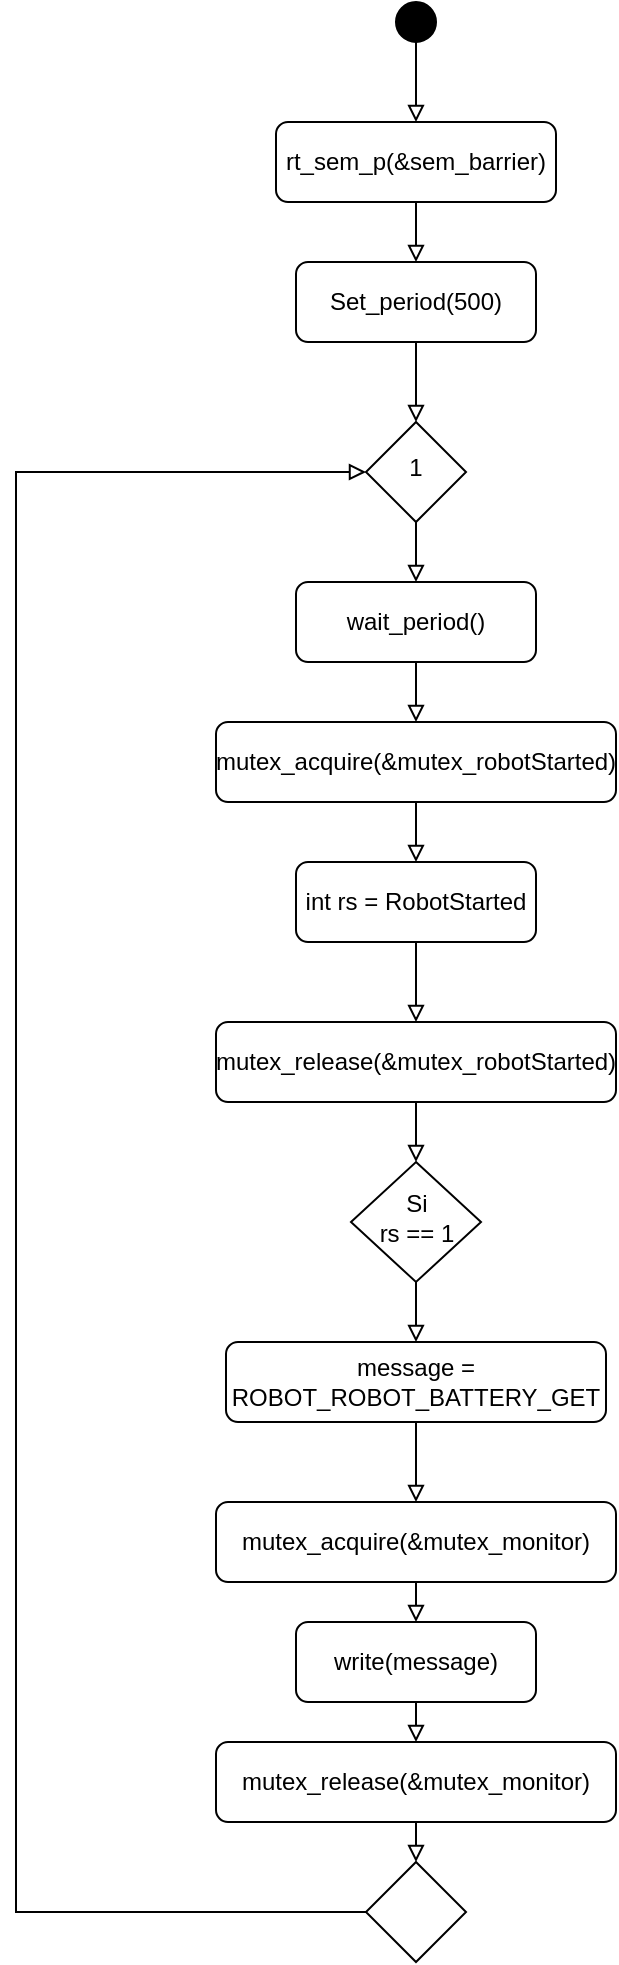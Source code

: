 <mxfile version="14.4.4" type="github">
  <diagram id="vcZxuax8qfSjwVFwOnmD" name="Page-1">
    <mxGraphModel dx="-304" dy="804" grid="1" gridSize="10" guides="1" tooltips="1" connect="1" arrows="1" fold="1" page="1" pageScale="1" pageWidth="827" pageHeight="1169" math="0" shadow="0">
      <root>
        <mxCell id="0" />
        <mxCell id="1" parent="0" />
        <mxCell id="ENlbirpKW4CU_j29Evr9-1" style="edgeStyle=orthogonalEdgeStyle;rounded=0;orthogonalLoop=1;jettySize=auto;html=1;exitX=0.5;exitY=1;exitDx=0;exitDy=0;entryX=0.5;entryY=0;entryDx=0;entryDy=0;endArrow=block;endFill=0;" parent="1" source="ENlbirpKW4CU_j29Evr9-2" target="ENlbirpKW4CU_j29Evr9-16" edge="1">
          <mxGeometry relative="1" as="geometry" />
        </mxCell>
        <mxCell id="ENlbirpKW4CU_j29Evr9-2" value="rt_sem_p(&amp;amp;sem_barrier)" style="rounded=1;whiteSpace=wrap;html=1;fontSize=12;glass=0;strokeWidth=1;shadow=0;" parent="1" vertex="1">
          <mxGeometry x="2000" y="120" width="140" height="40" as="geometry" />
        </mxCell>
        <mxCell id="ENlbirpKW4CU_j29Evr9-3" style="edgeStyle=orthogonalEdgeStyle;rounded=0;orthogonalLoop=1;jettySize=auto;html=1;exitX=0.5;exitY=1;exitDx=0;exitDy=0;entryX=0.5;entryY=0;entryDx=0;entryDy=0;endArrow=block;endFill=0;" parent="1" source="ENlbirpKW4CU_j29Evr9-4" target="ENlbirpKW4CU_j29Evr9-12" edge="1">
          <mxGeometry relative="1" as="geometry" />
        </mxCell>
        <mxCell id="ENlbirpKW4CU_j29Evr9-4" value="1" style="rhombus;whiteSpace=wrap;html=1;shadow=0;fontFamily=Helvetica;fontSize=12;align=center;strokeWidth=1;spacing=6;spacingTop=-4;" parent="1" vertex="1">
          <mxGeometry x="2045" y="270" width="50" height="50" as="geometry" />
        </mxCell>
        <mxCell id="knc9mubHdyKGY_kko6Td-1" style="edgeStyle=orthogonalEdgeStyle;rounded=0;orthogonalLoop=1;jettySize=auto;html=1;exitX=0.5;exitY=1;exitDx=0;exitDy=0;entryX=0.5;entryY=0;entryDx=0;entryDy=0;endArrow=block;endFill=0;" edge="1" parent="1" source="ENlbirpKW4CU_j29Evr9-6" target="ENlbirpKW4CU_j29Evr9-18">
          <mxGeometry relative="1" as="geometry" />
        </mxCell>
        <mxCell id="ENlbirpKW4CU_j29Evr9-6" value="int rs = RobotStarted" style="rounded=1;whiteSpace=wrap;html=1;fontSize=12;glass=0;strokeWidth=1;shadow=0;" parent="1" vertex="1">
          <mxGeometry x="2010" y="490" width="120" height="40" as="geometry" />
        </mxCell>
        <mxCell id="knc9mubHdyKGY_kko6Td-3" style="edgeStyle=orthogonalEdgeStyle;rounded=0;orthogonalLoop=1;jettySize=auto;html=1;exitX=0.5;exitY=1;exitDx=0;exitDy=0;entryX=0.5;entryY=0;entryDx=0;entryDy=0;endArrow=block;endFill=0;" edge="1" parent="1" source="ENlbirpKW4CU_j29Evr9-8" target="ENlbirpKW4CU_j29Evr9-20">
          <mxGeometry relative="1" as="geometry" />
        </mxCell>
        <mxCell id="ENlbirpKW4CU_j29Evr9-8" value="&lt;div&gt;Si&lt;/div&gt;&lt;div&gt;rs == 1&lt;br&gt;&lt;/div&gt;" style="rhombus;whiteSpace=wrap;html=1;shadow=0;fontFamily=Helvetica;fontSize=12;align=center;strokeWidth=1;spacing=6;spacingTop=-4;" parent="1" vertex="1">
          <mxGeometry x="2037.5" y="640" width="65" height="60" as="geometry" />
        </mxCell>
        <mxCell id="ENlbirpKW4CU_j29Evr9-9" style="edgeStyle=orthogonalEdgeStyle;rounded=0;orthogonalLoop=1;jettySize=auto;html=1;exitX=0.5;exitY=1;exitDx=0;exitDy=0;endArrow=block;endFill=0;" parent="1" source="ENlbirpKW4CU_j29Evr9-10" target="ENlbirpKW4CU_j29Evr9-6" edge="1">
          <mxGeometry relative="1" as="geometry" />
        </mxCell>
        <mxCell id="ENlbirpKW4CU_j29Evr9-10" value="mutex_acquire(&amp;amp;mutex_robotStarted)" style="rounded=1;whiteSpace=wrap;html=1;fontSize=12;glass=0;strokeWidth=1;shadow=0;" parent="1" vertex="1">
          <mxGeometry x="1970" y="420" width="200" height="40" as="geometry" />
        </mxCell>
        <mxCell id="ENlbirpKW4CU_j29Evr9-11" style="edgeStyle=orthogonalEdgeStyle;rounded=0;orthogonalLoop=1;jettySize=auto;html=1;exitX=0.5;exitY=1;exitDx=0;exitDy=0;entryX=0.5;entryY=0;entryDx=0;entryDy=0;endArrow=block;endFill=0;" parent="1" source="ENlbirpKW4CU_j29Evr9-12" target="ENlbirpKW4CU_j29Evr9-10" edge="1">
          <mxGeometry relative="1" as="geometry" />
        </mxCell>
        <mxCell id="ENlbirpKW4CU_j29Evr9-12" value="wait_period()" style="rounded=1;whiteSpace=wrap;html=1;fontSize=12;glass=0;strokeWidth=1;shadow=0;" parent="1" vertex="1">
          <mxGeometry x="2010" y="350" width="120" height="40" as="geometry" />
        </mxCell>
        <mxCell id="ENlbirpKW4CU_j29Evr9-13" style="edgeStyle=orthogonalEdgeStyle;rounded=0;orthogonalLoop=1;jettySize=auto;html=1;exitX=0.5;exitY=1;exitDx=0;exitDy=0;endArrow=block;endFill=0;" parent="1" source="ENlbirpKW4CU_j29Evr9-14" target="ENlbirpKW4CU_j29Evr9-2" edge="1">
          <mxGeometry relative="1" as="geometry" />
        </mxCell>
        <mxCell id="ENlbirpKW4CU_j29Evr9-14" value="" style="ellipse;whiteSpace=wrap;html=1;aspect=fixed;fillColor=#000000;" parent="1" vertex="1">
          <mxGeometry x="2060" y="60" width="20" height="20" as="geometry" />
        </mxCell>
        <mxCell id="ENlbirpKW4CU_j29Evr9-15" style="edgeStyle=orthogonalEdgeStyle;rounded=0;orthogonalLoop=1;jettySize=auto;html=1;exitX=0.5;exitY=1;exitDx=0;exitDy=0;entryX=0.5;entryY=0;entryDx=0;entryDy=0;endArrow=block;endFill=0;" parent="1" source="ENlbirpKW4CU_j29Evr9-16" target="ENlbirpKW4CU_j29Evr9-4" edge="1">
          <mxGeometry relative="1" as="geometry" />
        </mxCell>
        <mxCell id="ENlbirpKW4CU_j29Evr9-16" value="Set_period(500)" style="rounded=1;whiteSpace=wrap;html=1;fontSize=12;glass=0;strokeWidth=1;shadow=0;" parent="1" vertex="1">
          <mxGeometry x="2010" y="190" width="120" height="40" as="geometry" />
        </mxCell>
        <mxCell id="knc9mubHdyKGY_kko6Td-2" style="edgeStyle=orthogonalEdgeStyle;rounded=0;orthogonalLoop=1;jettySize=auto;html=1;exitX=0.5;exitY=1;exitDx=0;exitDy=0;entryX=0.5;entryY=0;entryDx=0;entryDy=0;endArrow=block;endFill=0;" edge="1" parent="1" source="ENlbirpKW4CU_j29Evr9-18" target="ENlbirpKW4CU_j29Evr9-8">
          <mxGeometry relative="1" as="geometry" />
        </mxCell>
        <mxCell id="ENlbirpKW4CU_j29Evr9-18" value="mutex_release(&amp;amp;mutex_robotStarted)" style="rounded=1;whiteSpace=wrap;html=1;fontSize=12;glass=0;strokeWidth=1;shadow=0;" parent="1" vertex="1">
          <mxGeometry x="1970" y="570" width="200" height="40" as="geometry" />
        </mxCell>
        <mxCell id="ENlbirpKW4CU_j29Evr9-19" style="edgeStyle=orthogonalEdgeStyle;rounded=0;orthogonalLoop=1;jettySize=auto;html=1;exitX=0.5;exitY=1;exitDx=0;exitDy=0;entryX=0.5;entryY=0;entryDx=0;entryDy=0;endArrow=block;endFill=0;" parent="1" source="ENlbirpKW4CU_j29Evr9-20" edge="1">
          <mxGeometry relative="1" as="geometry">
            <mxPoint x="2070" y="810" as="targetPoint" />
          </mxGeometry>
        </mxCell>
        <mxCell id="ENlbirpKW4CU_j29Evr9-20" value="&lt;div&gt;message =&lt;/div&gt;&lt;div&gt;ROBOT_ROBOT_BATTERY_GET&lt;br&gt;&lt;/div&gt;" style="rounded=1;whiteSpace=wrap;html=1;fontSize=12;glass=0;strokeWidth=1;shadow=0;" parent="1" vertex="1">
          <mxGeometry x="1975" y="730" width="190" height="40" as="geometry" />
        </mxCell>
        <mxCell id="knc9mubHdyKGY_kko6Td-12" style="edgeStyle=orthogonalEdgeStyle;rounded=0;orthogonalLoop=1;jettySize=auto;html=1;exitX=0.5;exitY=1;exitDx=0;exitDy=0;entryX=0.5;entryY=0;entryDx=0;entryDy=0;endArrow=block;endFill=0;" edge="1" parent="1" source="ENlbirpKW4CU_j29Evr9-24" target="knc9mubHdyKGY_kko6Td-11">
          <mxGeometry relative="1" as="geometry" />
        </mxCell>
        <mxCell id="ENlbirpKW4CU_j29Evr9-24" value="write(message)" style="rounded=1;whiteSpace=wrap;html=1;fontSize=12;glass=0;strokeWidth=1;shadow=0;" parent="1" vertex="1">
          <mxGeometry x="2010" y="870" width="120" height="40" as="geometry" />
        </mxCell>
        <mxCell id="ENlbirpKW4CU_j29Evr9-25" style="edgeStyle=orthogonalEdgeStyle;rounded=0;orthogonalLoop=1;jettySize=auto;html=1;exitX=0;exitY=0.5;exitDx=0;exitDy=0;entryX=0;entryY=0.5;entryDx=0;entryDy=0;endArrow=block;endFill=0;" parent="1" source="ENlbirpKW4CU_j29Evr9-26" target="ENlbirpKW4CU_j29Evr9-4" edge="1">
          <mxGeometry relative="1" as="geometry">
            <Array as="points">
              <mxPoint x="1870" y="1015" />
              <mxPoint x="1870" y="295" />
            </Array>
          </mxGeometry>
        </mxCell>
        <mxCell id="ENlbirpKW4CU_j29Evr9-26" value="" style="rhombus;whiteSpace=wrap;html=1;shadow=0;fontFamily=Helvetica;fontSize=12;align=center;strokeWidth=1;spacing=6;spacingTop=-4;" parent="1" vertex="1">
          <mxGeometry x="2045" y="990" width="50" height="50" as="geometry" />
        </mxCell>
        <mxCell id="knc9mubHdyKGY_kko6Td-10" style="edgeStyle=orthogonalEdgeStyle;rounded=0;orthogonalLoop=1;jettySize=auto;html=1;exitX=0.5;exitY=1;exitDx=0;exitDy=0;entryX=0.5;entryY=0;entryDx=0;entryDy=0;endArrow=block;endFill=0;" edge="1" parent="1" source="knc9mubHdyKGY_kko6Td-9" target="ENlbirpKW4CU_j29Evr9-24">
          <mxGeometry relative="1" as="geometry" />
        </mxCell>
        <mxCell id="knc9mubHdyKGY_kko6Td-9" value="mutex_acquire(&amp;amp;mutex_monitor)" style="rounded=1;whiteSpace=wrap;html=1;fontSize=12;glass=0;strokeWidth=1;shadow=0;" vertex="1" parent="1">
          <mxGeometry x="1970" y="810" width="200" height="40" as="geometry" />
        </mxCell>
        <mxCell id="knc9mubHdyKGY_kko6Td-13" style="edgeStyle=orthogonalEdgeStyle;rounded=0;orthogonalLoop=1;jettySize=auto;html=1;exitX=0.5;exitY=1;exitDx=0;exitDy=0;entryX=0.5;entryY=0;entryDx=0;entryDy=0;endArrow=block;endFill=0;" edge="1" parent="1" source="knc9mubHdyKGY_kko6Td-11" target="ENlbirpKW4CU_j29Evr9-26">
          <mxGeometry relative="1" as="geometry" />
        </mxCell>
        <mxCell id="knc9mubHdyKGY_kko6Td-11" value="mutex_release(&amp;amp;mutex_monitor)" style="rounded=1;whiteSpace=wrap;html=1;fontSize=12;glass=0;strokeWidth=1;shadow=0;" vertex="1" parent="1">
          <mxGeometry x="1970" y="930" width="200" height="40" as="geometry" />
        </mxCell>
      </root>
    </mxGraphModel>
  </diagram>
</mxfile>
